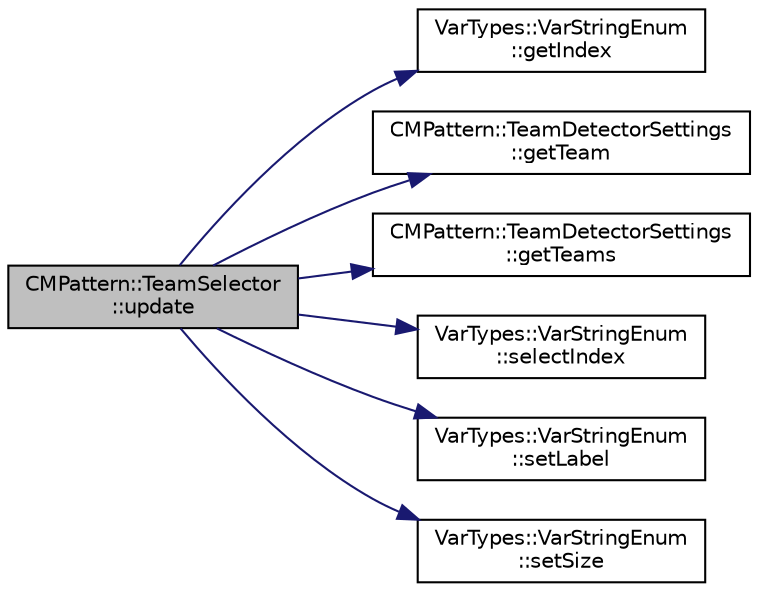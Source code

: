 digraph "CMPattern::TeamSelector::update"
{
 // INTERACTIVE_SVG=YES
  edge [fontname="Helvetica",fontsize="10",labelfontname="Helvetica",labelfontsize="10"];
  node [fontname="Helvetica",fontsize="10",shape=record];
  rankdir="LR";
  Node1 [label="CMPattern::TeamSelector\l::update",height=0.2,width=0.4,color="black", fillcolor="grey75", style="filled", fontcolor="black"];
  Node1 -> Node2 [color="midnightblue",fontsize="10",style="solid",fontname="Helvetica"];
  Node2 [label="VarTypes::VarStringEnum\l::getIndex",height=0.2,width=0.4,color="black", fillcolor="white", style="filled",URL="$dc/d6f/class_var_types_1_1_var_string_enum.html#ad356cada06f5a82f1d43e4a8b0cf46a9",tooltip="get the index of the currently selected string item "];
  Node1 -> Node3 [color="midnightblue",fontsize="10",style="solid",fontname="Helvetica"];
  Node3 [label="CMPattern::TeamDetectorSettings\l::getTeam",height=0.2,width=0.4,color="black", fillcolor="white", style="filled",URL="$d2/d12/class_c_m_pattern_1_1_team_detector_settings.html#af671bb0c7ec75b00becce0d699685ad7"];
  Node1 -> Node4 [color="midnightblue",fontsize="10",style="solid",fontname="Helvetica"];
  Node4 [label="CMPattern::TeamDetectorSettings\l::getTeams",height=0.2,width=0.4,color="black", fillcolor="white", style="filled",URL="$d2/d12/class_c_m_pattern_1_1_team_detector_settings.html#a1e9730224f9fc8826dd2a018d61f4cbe"];
  Node1 -> Node5 [color="midnightblue",fontsize="10",style="solid",fontname="Helvetica"];
  Node5 [label="VarTypes::VarStringEnum\l::selectIndex",height=0.2,width=0.4,color="black", fillcolor="white", style="filled",URL="$dc/d6f/class_var_types_1_1_var_string_enum.html#a38e65970c45c79a394caedaa7986987f",tooltip="select an item by using its index "];
  Node1 -> Node6 [color="midnightblue",fontsize="10",style="solid",fontname="Helvetica"];
  Node6 [label="VarTypes::VarStringEnum\l::setLabel",height=0.2,width=0.4,color="black", fillcolor="white", style="filled",URL="$dc/d6f/class_var_types_1_1_var_string_enum.html#afb46e59d4a4ed7210e87dd3d062c0c42",tooltip="set the string of item at a given index "];
  Node1 -> Node7 [color="midnightblue",fontsize="10",style="solid",fontname="Helvetica"];
  Node7 [label="VarTypes::VarStringEnum\l::setSize",height=0.2,width=0.4,color="black", fillcolor="white", style="filled",URL="$dc/d6f/class_var_types_1_1_var_string_enum.html#a85ef67a1f7e55858ed9b30ca36f417c8",tooltip="trim or extend the list to a certain total number of items "];
}
